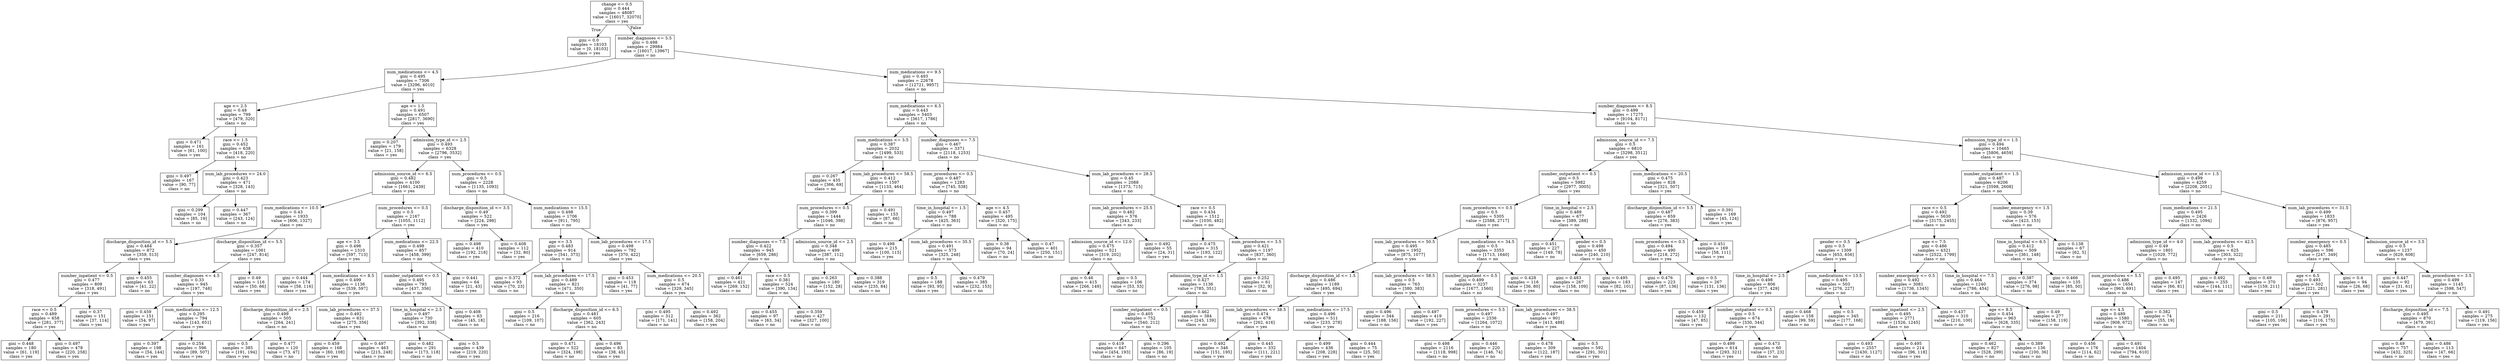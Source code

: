 digraph Tree {
node [shape=box] ;
0 [label="change <= 0.5\ngini = 0.444\nsamples = 48087\nvalue = [16017, 32070]\nclass = yes"] ;
1 [label="gini = 0.0\nsamples = 18103\nvalue = [0, 18103]\nclass = yes"] ;
0 -> 1 [labeldistance=2.5, labelangle=45, headlabel="True"] ;
2 [label="number_diagnoses <= 5.5\ngini = 0.498\nsamples = 29984\nvalue = [16017, 13967]\nclass = no"] ;
0 -> 2 [labeldistance=2.5, labelangle=-45, headlabel="False"] ;
3 [label="num_medications <= 4.5\ngini = 0.495\nsamples = 7306\nvalue = [3296, 4010]\nclass = yes"] ;
2 -> 3 ;
4 [label="age <= 2.5\ngini = 0.48\nsamples = 799\nvalue = [479, 320]\nclass = no"] ;
3 -> 4 ;
5 [label="gini = 0.471\nsamples = 161\nvalue = [61, 100]\nclass = yes"] ;
4 -> 5 ;
6 [label="race <= 1.5\ngini = 0.452\nsamples = 638\nvalue = [418, 220]\nclass = no"] ;
4 -> 6 ;
7 [label="gini = 0.497\nsamples = 167\nvalue = [90, 77]\nclass = no"] ;
6 -> 7 ;
8 [label="num_lab_procedures <= 24.0\ngini = 0.423\nsamples = 471\nvalue = [328, 143]\nclass = no"] ;
6 -> 8 ;
9 [label="gini = 0.299\nsamples = 104\nvalue = [85, 19]\nclass = no"] ;
8 -> 9 ;
10 [label="gini = 0.447\nsamples = 367\nvalue = [243, 124]\nclass = no"] ;
8 -> 10 ;
11 [label="age <= 1.5\ngini = 0.491\nsamples = 6507\nvalue = [2817, 3690]\nclass = yes"] ;
3 -> 11 ;
12 [label="gini = 0.207\nsamples = 179\nvalue = [21, 158]\nclass = yes"] ;
11 -> 12 ;
13 [label="admission_type_id <= 2.5\ngini = 0.493\nsamples = 6328\nvalue = [2796, 3532]\nclass = yes"] ;
11 -> 13 ;
14 [label="admission_source_id <= 6.5\ngini = 0.482\nsamples = 4100\nvalue = [1661, 2439]\nclass = yes"] ;
13 -> 14 ;
15 [label="num_medications <= 10.5\ngini = 0.43\nsamples = 1933\nvalue = [606, 1327]\nclass = yes"] ;
14 -> 15 ;
16 [label="discharge_disposition_id <= 5.5\ngini = 0.484\nsamples = 872\nvalue = [359, 513]\nclass = yes"] ;
15 -> 16 ;
17 [label="number_inpatient <= 0.5\ngini = 0.477\nsamples = 809\nvalue = [318, 491]\nclass = yes"] ;
16 -> 17 ;
18 [label="race <= 0.5\ngini = 0.489\nsamples = 658\nvalue = [281, 377]\nclass = yes"] ;
17 -> 18 ;
19 [label="gini = 0.448\nsamples = 180\nvalue = [61, 119]\nclass = yes"] ;
18 -> 19 ;
20 [label="gini = 0.497\nsamples = 478\nvalue = [220, 258]\nclass = yes"] ;
18 -> 20 ;
21 [label="gini = 0.37\nsamples = 151\nvalue = [37, 114]\nclass = yes"] ;
17 -> 21 ;
22 [label="gini = 0.455\nsamples = 63\nvalue = [41, 22]\nclass = no"] ;
16 -> 22 ;
23 [label="discharge_disposition_id <= 5.5\ngini = 0.357\nsamples = 1061\nvalue = [247, 814]\nclass = yes"] ;
15 -> 23 ;
24 [label="number_diagnoses <= 4.5\ngini = 0.33\nsamples = 945\nvalue = [197, 748]\nclass = yes"] ;
23 -> 24 ;
25 [label="gini = 0.459\nsamples = 151\nvalue = [54, 97]\nclass = yes"] ;
24 -> 25 ;
26 [label="num_medications <= 12.5\ngini = 0.295\nsamples = 794\nvalue = [143, 651]\nclass = yes"] ;
24 -> 26 ;
27 [label="gini = 0.397\nsamples = 198\nvalue = [54, 144]\nclass = yes"] ;
26 -> 27 ;
28 [label="gini = 0.254\nsamples = 596\nvalue = [89, 507]\nclass = yes"] ;
26 -> 28 ;
29 [label="gini = 0.49\nsamples = 116\nvalue = [50, 66]\nclass = yes"] ;
23 -> 29 ;
30 [label="num_procedures <= 0.5\ngini = 0.5\nsamples = 2167\nvalue = [1055, 1112]\nclass = yes"] ;
14 -> 30 ;
31 [label="age <= 3.5\ngini = 0.496\nsamples = 1310\nvalue = [597, 713]\nclass = yes"] ;
30 -> 31 ;
32 [label="gini = 0.444\nsamples = 174\nvalue = [58, 116]\nclass = yes"] ;
31 -> 32 ;
33 [label="num_medications <= 8.5\ngini = 0.499\nsamples = 1136\nvalue = [539, 597]\nclass = yes"] ;
31 -> 33 ;
34 [label="discharge_disposition_id <= 2.5\ngini = 0.499\nsamples = 505\nvalue = [264, 241]\nclass = no"] ;
33 -> 34 ;
35 [label="gini = 0.5\nsamples = 385\nvalue = [191, 194]\nclass = yes"] ;
34 -> 35 ;
36 [label="gini = 0.477\nsamples = 120\nvalue = [73, 47]\nclass = no"] ;
34 -> 36 ;
37 [label="num_lab_procedures <= 37.5\ngini = 0.492\nsamples = 631\nvalue = [275, 356]\nclass = yes"] ;
33 -> 37 ;
38 [label="gini = 0.459\nsamples = 168\nvalue = [60, 108]\nclass = yes"] ;
37 -> 38 ;
39 [label="gini = 0.497\nsamples = 463\nvalue = [215, 248]\nclass = yes"] ;
37 -> 39 ;
40 [label="num_medications <= 22.5\ngini = 0.498\nsamples = 857\nvalue = [458, 399]\nclass = no"] ;
30 -> 40 ;
41 [label="number_outpatient <= 0.5\ngini = 0.495\nsamples = 793\nvalue = [437, 356]\nclass = no"] ;
40 -> 41 ;
42 [label="time_in_hospital <= 2.5\ngini = 0.497\nsamples = 730\nvalue = [392, 338]\nclass = no"] ;
41 -> 42 ;
43 [label="gini = 0.482\nsamples = 291\nvalue = [173, 118]\nclass = no"] ;
42 -> 43 ;
44 [label="gini = 0.5\nsamples = 439\nvalue = [219, 220]\nclass = yes"] ;
42 -> 44 ;
45 [label="gini = 0.408\nsamples = 63\nvalue = [45, 18]\nclass = no"] ;
41 -> 45 ;
46 [label="gini = 0.441\nsamples = 64\nvalue = [21, 43]\nclass = yes"] ;
40 -> 46 ;
47 [label="num_procedures <= 0.5\ngini = 0.5\nsamples = 2228\nvalue = [1135, 1093]\nclass = no"] ;
13 -> 47 ;
48 [label="discharge_disposition_id <= 3.5\ngini = 0.49\nsamples = 522\nvalue = [224, 298]\nclass = yes"] ;
47 -> 48 ;
49 [label="gini = 0.498\nsamples = 410\nvalue = [192, 218]\nclass = yes"] ;
48 -> 49 ;
50 [label="gini = 0.408\nsamples = 112\nvalue = [32, 80]\nclass = yes"] ;
48 -> 50 ;
51 [label="num_medications <= 15.5\ngini = 0.498\nsamples = 1706\nvalue = [911, 795]\nclass = no"] ;
47 -> 51 ;
52 [label="age <= 3.5\ngini = 0.483\nsamples = 914\nvalue = [541, 373]\nclass = no"] ;
51 -> 52 ;
53 [label="gini = 0.372\nsamples = 93\nvalue = [70, 23]\nclass = no"] ;
52 -> 53 ;
54 [label="num_lab_procedures <= 17.5\ngini = 0.489\nsamples = 821\nvalue = [471, 350]\nclass = no"] ;
52 -> 54 ;
55 [label="gini = 0.5\nsamples = 216\nvalue = [109, 107]\nclass = no"] ;
54 -> 55 ;
56 [label="discharge_disposition_id <= 6.5\ngini = 0.481\nsamples = 605\nvalue = [362, 243]\nclass = no"] ;
54 -> 56 ;
57 [label="gini = 0.471\nsamples = 522\nvalue = [324, 198]\nclass = no"] ;
56 -> 57 ;
58 [label="gini = 0.496\nsamples = 83\nvalue = [38, 45]\nclass = yes"] ;
56 -> 58 ;
59 [label="num_lab_procedures <= 17.5\ngini = 0.498\nsamples = 792\nvalue = [370, 422]\nclass = yes"] ;
51 -> 59 ;
60 [label="gini = 0.453\nsamples = 118\nvalue = [41, 77]\nclass = yes"] ;
59 -> 60 ;
61 [label="num_medications <= 20.5\ngini = 0.5\nsamples = 674\nvalue = [329, 345]\nclass = yes"] ;
59 -> 61 ;
62 [label="gini = 0.495\nsamples = 312\nvalue = [171, 141]\nclass = no"] ;
61 -> 62 ;
63 [label="gini = 0.492\nsamples = 362\nvalue = [158, 204]\nclass = yes"] ;
61 -> 63 ;
64 [label="num_medications <= 9.5\ngini = 0.493\nsamples = 22678\nvalue = [12721, 9957]\nclass = no"] ;
2 -> 64 ;
65 [label="num_medications <= 6.5\ngini = 0.443\nsamples = 5403\nvalue = [3617, 1786]\nclass = no"] ;
64 -> 65 ;
66 [label="num_medications <= 3.5\ngini = 0.387\nsamples = 2032\nvalue = [1499, 533]\nclass = no"] ;
65 -> 66 ;
67 [label="gini = 0.267\nsamples = 435\nvalue = [366, 69]\nclass = no"] ;
66 -> 67 ;
68 [label="num_lab_procedures <= 58.5\ngini = 0.412\nsamples = 1597\nvalue = [1133, 464]\nclass = no"] ;
66 -> 68 ;
69 [label="num_procedures <= 0.5\ngini = 0.399\nsamples = 1444\nvalue = [1046, 398]\nclass = no"] ;
68 -> 69 ;
70 [label="number_diagnoses <= 7.5\ngini = 0.422\nsamples = 945\nvalue = [659, 286]\nclass = no"] ;
69 -> 70 ;
71 [label="gini = 0.461\nsamples = 421\nvalue = [269, 152]\nclass = no"] ;
70 -> 71 ;
72 [label="race <= 0.5\ngini = 0.381\nsamples = 524\nvalue = [390, 134]\nclass = no"] ;
70 -> 72 ;
73 [label="gini = 0.455\nsamples = 97\nvalue = [63, 34]\nclass = no"] ;
72 -> 73 ;
74 [label="gini = 0.359\nsamples = 427\nvalue = [327, 100]\nclass = no"] ;
72 -> 74 ;
75 [label="admission_source_id <= 2.5\ngini = 0.348\nsamples = 499\nvalue = [387, 112]\nclass = no"] ;
69 -> 75 ;
76 [label="gini = 0.263\nsamples = 180\nvalue = [152, 28]\nclass = no"] ;
75 -> 76 ;
77 [label="gini = 0.388\nsamples = 319\nvalue = [235, 84]\nclass = no"] ;
75 -> 77 ;
78 [label="gini = 0.491\nsamples = 153\nvalue = [87, 66]\nclass = no"] ;
68 -> 78 ;
79 [label="number_diagnoses <= 7.5\ngini = 0.467\nsamples = 3371\nvalue = [2118, 1253]\nclass = no"] ;
65 -> 79 ;
80 [label="num_procedures <= 0.5\ngini = 0.487\nsamples = 1283\nvalue = [745, 538]\nclass = no"] ;
79 -> 80 ;
81 [label="time_in_hospital <= 1.5\ngini = 0.497\nsamples = 788\nvalue = [425, 363]\nclass = no"] ;
80 -> 81 ;
82 [label="gini = 0.498\nsamples = 215\nvalue = [100, 115]\nclass = yes"] ;
81 -> 82 ;
83 [label="num_lab_procedures <= 35.5\ngini = 0.491\nsamples = 573\nvalue = [325, 248]\nclass = no"] ;
81 -> 83 ;
84 [label="gini = 0.5\nsamples = 188\nvalue = [93, 95]\nclass = yes"] ;
83 -> 84 ;
85 [label="gini = 0.479\nsamples = 385\nvalue = [232, 153]\nclass = no"] ;
83 -> 85 ;
86 [label="age <= 4.5\ngini = 0.457\nsamples = 495\nvalue = [320, 175]\nclass = no"] ;
80 -> 86 ;
87 [label="gini = 0.38\nsamples = 94\nvalue = [70, 24]\nclass = no"] ;
86 -> 87 ;
88 [label="gini = 0.47\nsamples = 401\nvalue = [250, 151]\nclass = no"] ;
86 -> 88 ;
89 [label="num_lab_procedures <= 28.5\ngini = 0.45\nsamples = 2088\nvalue = [1373, 715]\nclass = no"] ;
79 -> 89 ;
90 [label="num_lab_procedures <= 25.5\ngini = 0.482\nsamples = 576\nvalue = [343, 233]\nclass = no"] ;
89 -> 90 ;
91 [label="admission_source_id <= 12.0\ngini = 0.475\nsamples = 521\nvalue = [319, 202]\nclass = no"] ;
90 -> 91 ;
92 [label="gini = 0.46\nsamples = 415\nvalue = [266, 149]\nclass = no"] ;
91 -> 92 ;
93 [label="gini = 0.5\nsamples = 106\nvalue = [53, 53]\nclass = no"] ;
91 -> 93 ;
94 [label="gini = 0.492\nsamples = 55\nvalue = [24, 31]\nclass = yes"] ;
90 -> 94 ;
95 [label="race <= 0.5\ngini = 0.434\nsamples = 1512\nvalue = [1030, 482]\nclass = no"] ;
89 -> 95 ;
96 [label="gini = 0.475\nsamples = 315\nvalue = [193, 122]\nclass = no"] ;
95 -> 96 ;
97 [label="num_procedures <= 3.5\ngini = 0.421\nsamples = 1197\nvalue = [837, 360]\nclass = no"] ;
95 -> 97 ;
98 [label="admission_type_id <= 1.5\ngini = 0.427\nsamples = 1136\nvalue = [785, 351]\nclass = no"] ;
97 -> 98 ;
99 [label="number_outpatient <= 0.5\ngini = 0.405\nsamples = 752\nvalue = [540, 212]\nclass = no"] ;
98 -> 99 ;
100 [label="gini = 0.419\nsamples = 647\nvalue = [454, 193]\nclass = no"] ;
99 -> 100 ;
101 [label="gini = 0.296\nsamples = 105\nvalue = [86, 19]\nclass = no"] ;
99 -> 101 ;
102 [label="gini = 0.462\nsamples = 384\nvalue = [245, 139]\nclass = no"] ;
98 -> 102 ;
103 [label="gini = 0.252\nsamples = 61\nvalue = [52, 9]\nclass = no"] ;
97 -> 103 ;
104 [label="number_diagnoses <= 8.5\ngini = 0.499\nsamples = 17275\nvalue = [9104, 8171]\nclass = no"] ;
64 -> 104 ;
105 [label="admission_source_id <= 7.5\ngini = 0.5\nsamples = 6810\nvalue = [3298, 3512]\nclass = yes"] ;
104 -> 105 ;
106 [label="number_outpatient <= 0.5\ngini = 0.5\nsamples = 5982\nvalue = [2977, 3005]\nclass = yes"] ;
105 -> 106 ;
107 [label="num_procedures <= 0.5\ngini = 0.5\nsamples = 5305\nvalue = [2588, 2717]\nclass = yes"] ;
106 -> 107 ;
108 [label="num_lab_procedures <= 50.5\ngini = 0.495\nsamples = 1952\nvalue = [875, 1077]\nclass = yes"] ;
107 -> 108 ;
109 [label="discharge_disposition_id <= 1.5\ngini = 0.486\nsamples = 1189\nvalue = [495, 694]\nclass = yes"] ;
108 -> 109 ;
110 [label="num_lab_procedures <= 38.5\ngini = 0.474\nsamples = 678\nvalue = [262, 416]\nclass = yes"] ;
109 -> 110 ;
111 [label="gini = 0.492\nsamples = 346\nvalue = [151, 195]\nclass = yes"] ;
110 -> 111 ;
112 [label="gini = 0.445\nsamples = 332\nvalue = [111, 221]\nclass = yes"] ;
110 -> 112 ;
113 [label="num_medications <= 17.5\ngini = 0.496\nsamples = 511\nvalue = [233, 278]\nclass = yes"] ;
109 -> 113 ;
114 [label="gini = 0.499\nsamples = 436\nvalue = [208, 228]\nclass = yes"] ;
113 -> 114 ;
115 [label="gini = 0.444\nsamples = 75\nvalue = [25, 50]\nclass = yes"] ;
113 -> 115 ;
116 [label="num_lab_procedures <= 58.5\ngini = 0.5\nsamples = 763\nvalue = [380, 383]\nclass = yes"] ;
108 -> 116 ;
117 [label="gini = 0.496\nsamples = 344\nvalue = [188, 156]\nclass = no"] ;
116 -> 117 ;
118 [label="gini = 0.497\nsamples = 419\nvalue = [192, 227]\nclass = yes"] ;
116 -> 118 ;
119 [label="num_medications <= 34.5\ngini = 0.5\nsamples = 3353\nvalue = [1713, 1640]\nclass = no"] ;
107 -> 119 ;
120 [label="number_inpatient <= 0.5\ngini = 0.499\nsamples = 3237\nvalue = [1677, 1560]\nclass = no"] ;
119 -> 120 ;
121 [label="num_procedures <= 5.5\ngini = 0.497\nsamples = 2336\nvalue = [1264, 1072]\nclass = no"] ;
120 -> 121 ;
122 [label="gini = 0.498\nsamples = 2116\nvalue = [1118, 998]\nclass = no"] ;
121 -> 122 ;
123 [label="gini = 0.446\nsamples = 220\nvalue = [146, 74]\nclass = no"] ;
121 -> 123 ;
124 [label="num_lab_procedures <= 38.5\ngini = 0.497\nsamples = 901\nvalue = [413, 488]\nclass = yes"] ;
120 -> 124 ;
125 [label="gini = 0.478\nsamples = 309\nvalue = [122, 187]\nclass = yes"] ;
124 -> 125 ;
126 [label="gini = 0.5\nsamples = 592\nvalue = [291, 301]\nclass = yes"] ;
124 -> 126 ;
127 [label="gini = 0.428\nsamples = 116\nvalue = [36, 80]\nclass = yes"] ;
119 -> 127 ;
128 [label="time_in_hospital <= 2.5\ngini = 0.489\nsamples = 677\nvalue = [389, 288]\nclass = no"] ;
106 -> 128 ;
129 [label="gini = 0.451\nsamples = 227\nvalue = [149, 78]\nclass = no"] ;
128 -> 129 ;
130 [label="gender <= 0.5\ngini = 0.498\nsamples = 450\nvalue = [240, 210]\nclass = no"] ;
128 -> 130 ;
131 [label="gini = 0.483\nsamples = 267\nvalue = [158, 109]\nclass = no"] ;
130 -> 131 ;
132 [label="gini = 0.495\nsamples = 183\nvalue = [82, 101]\nclass = yes"] ;
130 -> 132 ;
133 [label="num_medications <= 20.5\ngini = 0.475\nsamples = 828\nvalue = [321, 507]\nclass = yes"] ;
105 -> 133 ;
134 [label="discharge_disposition_id <= 5.5\ngini = 0.487\nsamples = 659\nvalue = [276, 383]\nclass = yes"] ;
133 -> 134 ;
135 [label="num_procedures <= 0.5\ngini = 0.494\nsamples = 490\nvalue = [218, 272]\nclass = yes"] ;
134 -> 135 ;
136 [label="gini = 0.476\nsamples = 223\nvalue = [87, 136]\nclass = yes"] ;
135 -> 136 ;
137 [label="gini = 0.5\nsamples = 267\nvalue = [131, 136]\nclass = yes"] ;
135 -> 137 ;
138 [label="gini = 0.451\nsamples = 169\nvalue = [58, 111]\nclass = yes"] ;
134 -> 138 ;
139 [label="gini = 0.391\nsamples = 169\nvalue = [45, 124]\nclass = yes"] ;
133 -> 139 ;
140 [label="admission_type_id <= 1.5\ngini = 0.494\nsamples = 10465\nvalue = [5806, 4659]\nclass = no"] ;
104 -> 140 ;
141 [label="number_outpatient <= 1.5\ngini = 0.487\nsamples = 6206\nvalue = [3598, 2608]\nclass = no"] ;
140 -> 141 ;
142 [label="race <= 0.5\ngini = 0.492\nsamples = 5630\nvalue = [3175, 2455]\nclass = no"] ;
141 -> 142 ;
143 [label="gender <= 0.5\ngini = 0.5\nsamples = 1309\nvalue = [653, 656]\nclass = yes"] ;
142 -> 143 ;
144 [label="time_in_hospital <= 2.5\ngini = 0.498\nsamples = 806\nvalue = [377, 429]\nclass = yes"] ;
143 -> 144 ;
145 [label="gini = 0.459\nsamples = 132\nvalue = [47, 85]\nclass = yes"] ;
144 -> 145 ;
146 [label="number_outpatient <= 0.5\ngini = 0.5\nsamples = 674\nvalue = [330, 344]\nclass = yes"] ;
144 -> 146 ;
147 [label="gini = 0.499\nsamples = 614\nvalue = [293, 321]\nclass = yes"] ;
146 -> 147 ;
148 [label="gini = 0.473\nsamples = 60\nvalue = [37, 23]\nclass = no"] ;
146 -> 148 ;
149 [label="num_medications <= 13.5\ngini = 0.495\nsamples = 503\nvalue = [276, 227]\nclass = no"] ;
143 -> 149 ;
150 [label="gini = 0.468\nsamples = 158\nvalue = [99, 59]\nclass = no"] ;
149 -> 150 ;
151 [label="gini = 0.5\nsamples = 345\nvalue = [177, 168]\nclass = no"] ;
149 -> 151 ;
152 [label="age <= 7.5\ngini = 0.486\nsamples = 4321\nvalue = [2522, 1799]\nclass = no"] ;
142 -> 152 ;
153 [label="number_emergency <= 0.5\ngini = 0.492\nsamples = 3081\nvalue = [1736, 1345]\nclass = no"] ;
152 -> 153 ;
154 [label="number_inpatient <= 2.5\ngini = 0.495\nsamples = 2771\nvalue = [1526, 1245]\nclass = no"] ;
153 -> 154 ;
155 [label="gini = 0.493\nsamples = 2557\nvalue = [1430, 1127]\nclass = no"] ;
154 -> 155 ;
156 [label="gini = 0.495\nsamples = 214\nvalue = [96, 118]\nclass = yes"] ;
154 -> 156 ;
157 [label="gini = 0.437\nsamples = 310\nvalue = [210, 100]\nclass = no"] ;
153 -> 157 ;
158 [label="time_in_hospital <= 7.5\ngini = 0.464\nsamples = 1240\nvalue = [786, 454]\nclass = no"] ;
152 -> 158 ;
159 [label="age <= 8.5\ngini = 0.454\nsamples = 963\nvalue = [628, 335]\nclass = no"] ;
158 -> 159 ;
160 [label="gini = 0.462\nsamples = 827\nvalue = [528, 299]\nclass = no"] ;
159 -> 160 ;
161 [label="gini = 0.389\nsamples = 136\nvalue = [100, 36]\nclass = no"] ;
159 -> 161 ;
162 [label="gini = 0.49\nsamples = 277\nvalue = [158, 119]\nclass = no"] ;
158 -> 162 ;
163 [label="number_emergency <= 1.5\ngini = 0.39\nsamples = 576\nvalue = [423, 153]\nclass = no"] ;
141 -> 163 ;
164 [label="time_in_hospital <= 6.5\ngini = 0.412\nsamples = 509\nvalue = [361, 148]\nclass = no"] ;
163 -> 164 ;
165 [label="gini = 0.387\nsamples = 374\nvalue = [276, 98]\nclass = no"] ;
164 -> 165 ;
166 [label="gini = 0.466\nsamples = 135\nvalue = [85, 50]\nclass = no"] ;
164 -> 166 ;
167 [label="gini = 0.138\nsamples = 67\nvalue = [62, 5]\nclass = no"] ;
163 -> 167 ;
168 [label="admission_source_id <= 1.5\ngini = 0.499\nsamples = 4259\nvalue = [2208, 2051]\nclass = no"] ;
140 -> 168 ;
169 [label="num_medications <= 21.5\ngini = 0.495\nsamples = 2426\nvalue = [1332, 1094]\nclass = no"] ;
168 -> 169 ;
170 [label="admission_type_id <= 4.0\ngini = 0.49\nsamples = 1801\nvalue = [1029, 772]\nclass = no"] ;
169 -> 170 ;
171 [label="num_procedures <= 5.5\ngini = 0.486\nsamples = 1654\nvalue = [963, 691]\nclass = no"] ;
170 -> 171 ;
172 [label="age <= 4.5\ngini = 0.489\nsamples = 1580\nvalue = [908, 672]\nclass = no"] ;
171 -> 172 ;
173 [label="gini = 0.456\nsamples = 176\nvalue = [114, 62]\nclass = no"] ;
172 -> 173 ;
174 [label="gini = 0.491\nsamples = 1404\nvalue = [794, 610]\nclass = no"] ;
172 -> 174 ;
175 [label="gini = 0.382\nsamples = 74\nvalue = [55, 19]\nclass = no"] ;
171 -> 175 ;
176 [label="gini = 0.495\nsamples = 147\nvalue = [66, 81]\nclass = yes"] ;
170 -> 176 ;
177 [label="num_lab_procedures <= 42.5\ngini = 0.5\nsamples = 625\nvalue = [303, 322]\nclass = yes"] ;
169 -> 177 ;
178 [label="gini = 0.492\nsamples = 255\nvalue = [144, 111]\nclass = no"] ;
177 -> 178 ;
179 [label="gini = 0.49\nsamples = 370\nvalue = [159, 211]\nclass = yes"] ;
177 -> 179 ;
180 [label="num_lab_procedures <= 31.5\ngini = 0.499\nsamples = 1833\nvalue = [876, 957]\nclass = yes"] ;
168 -> 180 ;
181 [label="number_emergency <= 0.5\ngini = 0.485\nsamples = 596\nvalue = [247, 349]\nclass = yes"] ;
180 -> 181 ;
182 [label="age <= 6.5\ngini = 0.493\nsamples = 502\nvalue = [221, 281]\nclass = yes"] ;
181 -> 182 ;
183 [label="gini = 0.5\nsamples = 211\nvalue = [105, 106]\nclass = yes"] ;
182 -> 183 ;
184 [label="gini = 0.479\nsamples = 291\nvalue = [116, 175]\nclass = yes"] ;
182 -> 184 ;
185 [label="gini = 0.4\nsamples = 94\nvalue = [26, 68]\nclass = yes"] ;
181 -> 185 ;
186 [label="admission_source_id <= 3.5\ngini = 0.5\nsamples = 1237\nvalue = [629, 608]\nclass = no"] ;
180 -> 186 ;
187 [label="gini = 0.447\nsamples = 92\nvalue = [31, 61]\nclass = yes"] ;
186 -> 187 ;
188 [label="num_procedures <= 3.5\ngini = 0.499\nsamples = 1145\nvalue = [598, 547]\nclass = no"] ;
186 -> 188 ;
189 [label="discharge_disposition_id <= 7.5\ngini = 0.495\nsamples = 870\nvalue = [479, 391]\nclass = no"] ;
188 -> 189 ;
190 [label="gini = 0.49\nsamples = 757\nvalue = [432, 325]\nclass = no"] ;
189 -> 190 ;
191 [label="gini = 0.486\nsamples = 113\nvalue = [47, 66]\nclass = yes"] ;
189 -> 191 ;
192 [label="gini = 0.491\nsamples = 275\nvalue = [119, 156]\nclass = yes"] ;
188 -> 192 ;
}
